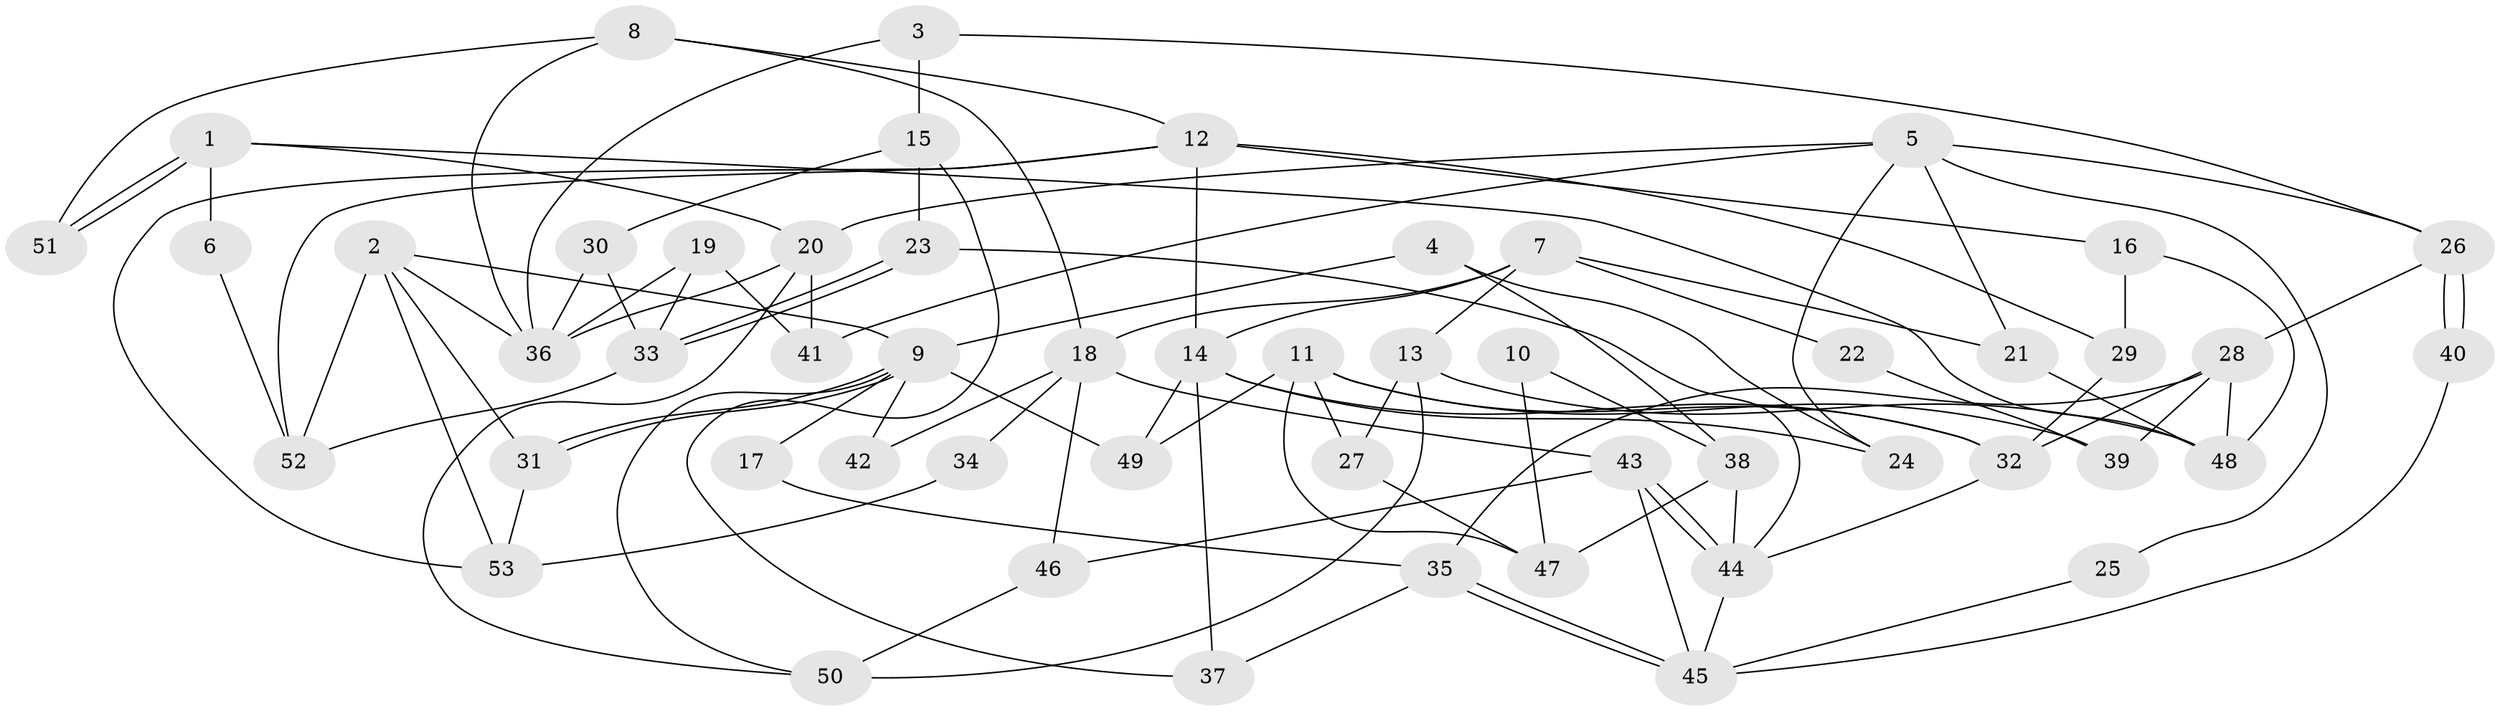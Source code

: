 // coarse degree distribution, {5: 0.25806451612903225, 6: 0.0967741935483871, 3: 0.2903225806451613, 2: 0.0967741935483871, 4: 0.16129032258064516, 8: 0.03225806451612903, 7: 0.03225806451612903, 10: 0.03225806451612903}
// Generated by graph-tools (version 1.1) at 2025/55/03/04/25 21:55:14]
// undirected, 53 vertices, 106 edges
graph export_dot {
graph [start="1"]
  node [color=gray90,style=filled];
  1;
  2;
  3;
  4;
  5;
  6;
  7;
  8;
  9;
  10;
  11;
  12;
  13;
  14;
  15;
  16;
  17;
  18;
  19;
  20;
  21;
  22;
  23;
  24;
  25;
  26;
  27;
  28;
  29;
  30;
  31;
  32;
  33;
  34;
  35;
  36;
  37;
  38;
  39;
  40;
  41;
  42;
  43;
  44;
  45;
  46;
  47;
  48;
  49;
  50;
  51;
  52;
  53;
  1 -- 20;
  1 -- 51;
  1 -- 51;
  1 -- 6;
  1 -- 48;
  2 -- 52;
  2 -- 9;
  2 -- 31;
  2 -- 36;
  2 -- 53;
  3 -- 15;
  3 -- 36;
  3 -- 26;
  4 -- 24;
  4 -- 9;
  4 -- 38;
  5 -- 26;
  5 -- 21;
  5 -- 20;
  5 -- 24;
  5 -- 25;
  5 -- 41;
  6 -- 52;
  7 -- 14;
  7 -- 18;
  7 -- 13;
  7 -- 21;
  7 -- 22;
  8 -- 36;
  8 -- 12;
  8 -- 18;
  8 -- 51;
  9 -- 50;
  9 -- 31;
  9 -- 31;
  9 -- 17;
  9 -- 42;
  9 -- 49;
  10 -- 38;
  10 -- 47;
  11 -- 32;
  11 -- 47;
  11 -- 27;
  11 -- 39;
  11 -- 49;
  12 -- 14;
  12 -- 53;
  12 -- 16;
  12 -- 29;
  12 -- 52;
  13 -- 48;
  13 -- 27;
  13 -- 50;
  14 -- 49;
  14 -- 32;
  14 -- 24;
  14 -- 37;
  15 -- 23;
  15 -- 37;
  15 -- 30;
  16 -- 48;
  16 -- 29;
  17 -- 35;
  18 -- 46;
  18 -- 34;
  18 -- 42;
  18 -- 43;
  19 -- 36;
  19 -- 33;
  19 -- 41;
  20 -- 41;
  20 -- 36;
  20 -- 50;
  21 -- 48;
  22 -- 39;
  23 -- 33;
  23 -- 33;
  23 -- 44;
  25 -- 45;
  26 -- 40;
  26 -- 40;
  26 -- 28;
  27 -- 47;
  28 -- 32;
  28 -- 35;
  28 -- 39;
  28 -- 48;
  29 -- 32;
  30 -- 36;
  30 -- 33;
  31 -- 53;
  32 -- 44;
  33 -- 52;
  34 -- 53;
  35 -- 45;
  35 -- 45;
  35 -- 37;
  38 -- 44;
  38 -- 47;
  40 -- 45;
  43 -- 44;
  43 -- 44;
  43 -- 45;
  43 -- 46;
  44 -- 45;
  46 -- 50;
}
